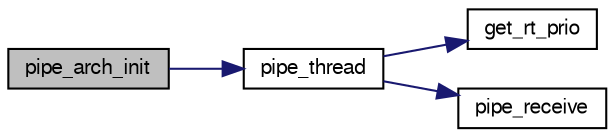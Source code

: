 digraph "pipe_arch_init"
{
  edge [fontname="FreeSans",fontsize="10",labelfontname="FreeSans",labelfontsize="10"];
  node [fontname="FreeSans",fontsize="10",shape=record];
  rankdir="LR";
  Node1 [label="pipe_arch_init",height=0.2,width=0.4,color="black", fillcolor="grey75", style="filled", fontcolor="black"];
  Node1 -> Node2 [color="midnightblue",fontsize="10",style="solid",fontname="FreeSans"];
  Node2 [label="pipe_thread",height=0.2,width=0.4,color="black", fillcolor="white", style="filled",URL="$linux_2mcu__periph_2pipe__arch_8c.html#a367d93fecef4749b70739ea1d568c814",tooltip="check for new pipe packets to receive. "];
  Node2 -> Node3 [color="midnightblue",fontsize="10",style="solid",fontname="FreeSans"];
  Node3 [label="get_rt_prio",height=0.2,width=0.4,color="black", fillcolor="white", style="filled",URL="$rt__priority_8h.html#a714c7483d11b82772f9184258793e5a1"];
  Node2 -> Node4 [color="midnightblue",fontsize="10",style="solid",fontname="FreeSans"];
  Node4 [label="pipe_receive",height=0.2,width=0.4,color="black", fillcolor="white", style="filled",URL="$linux_2mcu__periph_2pipe__arch_8c.html#a14ca8427ac6e9b1b03837df635720873",tooltip="Read bytes from PIPE. "];
}
